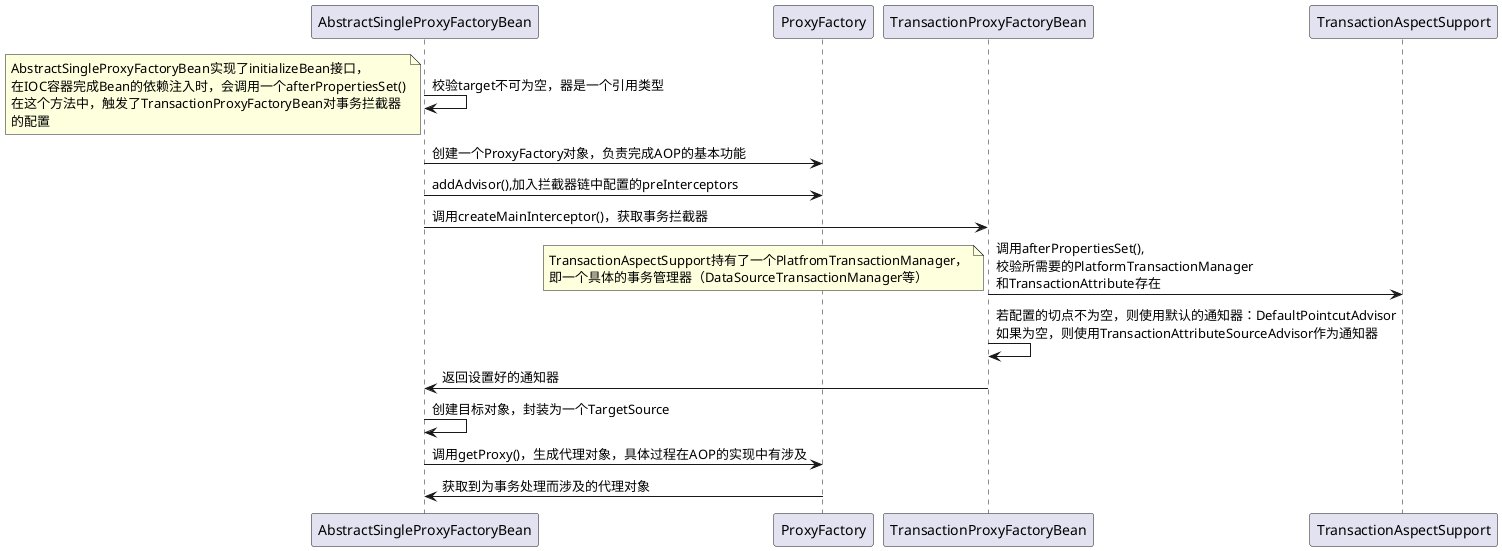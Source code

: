 @startuml
AbstractSingleProxyFactoryBean -> AbstractSingleProxyFactoryBean: 校验target不可为空，器是一个引用类型
note left
AbstractSingleProxyFactoryBean实现了initializeBean接口，
在IOC容器完成Bean的依赖注入时，会调用一个afterPropertiesSet()
在这个方法中，触发了TransactionProxyFactoryBean对事务拦截器
的配置
end note
AbstractSingleProxyFactoryBean -> ProxyFactory: 创建一个ProxyFactory对象，负责完成AOP的基本功能
AbstractSingleProxyFactoryBean -> ProxyFactory: addAdvisor(),加入拦截器链中配置的preInterceptors
AbstractSingleProxyFactoryBean -> TransactionProxyFactoryBean: 调用createMainInterceptor()，获取事务拦截器
TransactionProxyFactoryBean -> TransactionAspectSupport: 调用afterPropertiesSet(),\n校验所需要的PlatformTransactionManager\n和TransactionAttribute存在
note top
TransactionAspectSupport持有了一个PlatfromTransactionManager，
即一个具体的事务管理器（DataSourceTransactionManager等）
end note
TransactionProxyFactoryBean -> TransactionProxyFactoryBean: 若配置的切点不为空，则使用默认的通知器：DefaultPointcutAdvisor\n如果为空，则使用TransactionAttributeSourceAdvisor作为通知器
TransactionProxyFactoryBean -> AbstractSingleProxyFactoryBean: 返回设置好的通知器
AbstractSingleProxyFactoryBean -> AbstractSingleProxyFactoryBean: 创建目标对象，封装为一个TargetSource
AbstractSingleProxyFactoryBean -> ProxyFactory: 调用getProxy()，生成代理对象，具体过程在AOP的实现中有涉及
ProxyFactory -> AbstractSingleProxyFactoryBean: 获取到为事务处理而涉及的代理对象
@enduml